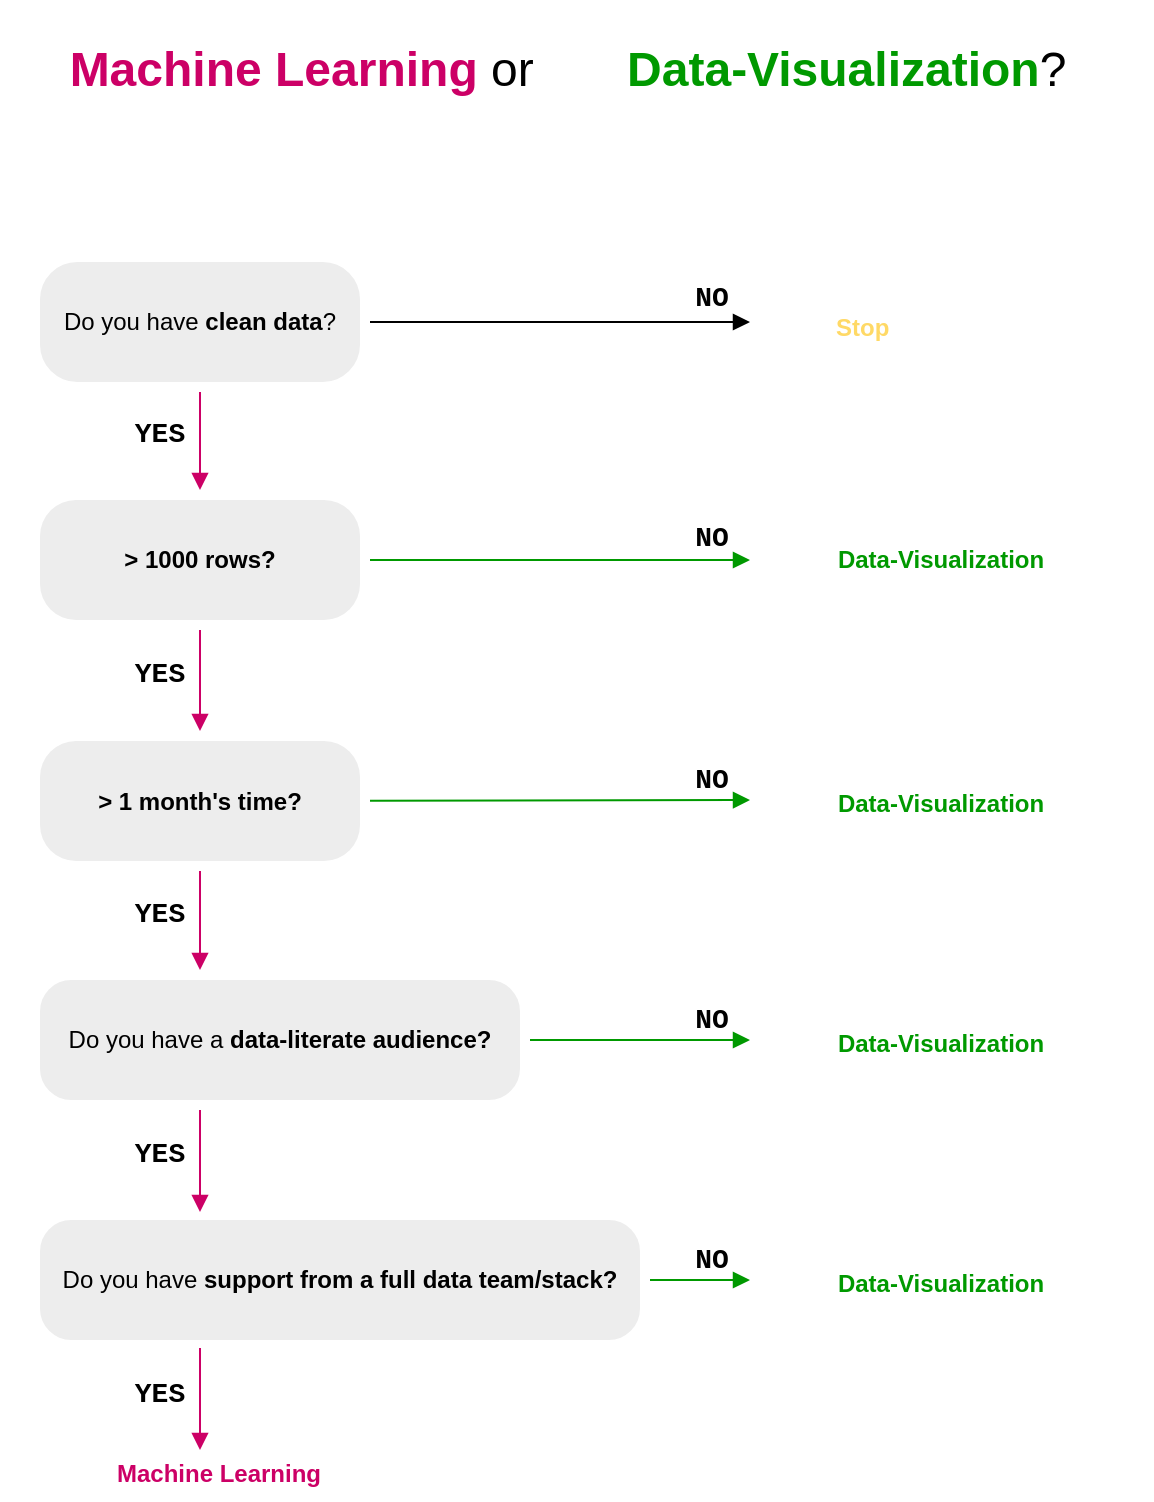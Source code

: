 <mxfile version="15.7.3" type="device"><diagram id="gyaPJ3YnBJRj5sJDOErQ" name="Page-1"><mxGraphModel dx="1577" dy="1077" grid="1" gridSize="10" guides="1" tooltips="1" connect="1" arrows="1" fold="1" page="1" pageScale="1" pageWidth="827" pageHeight="1169" math="0" shadow="0"><root><mxCell id="0"/><mxCell id="1" parent="0"/><mxCell id="ZoYriTqaypIRsN3bWs1M-53" value="NO" style="text;html=1;strokeColor=none;fillColor=none;align=center;verticalAlign=middle;whiteSpace=wrap;rounded=0;labelBackgroundColor=none;fontFamily=Courier New;fontSize=14;fontColor=#000000;fontStyle=1" parent="1" vertex="1"><mxGeometry x="506" y="219" width="60" height="20" as="geometry"/></mxCell><mxCell id="wlI3N_zTh6Qq567K8HOE-3" style="edgeStyle=orthogonalEdgeStyle;rounded=0;orthogonalLoop=1;jettySize=auto;html=1;sourcePerimeterSpacing=5;targetPerimeterSpacing=5;endArrow=block;endFill=1;strokeColor=#CC0066;" edge="1" parent="1" source="ZoYriTqaypIRsN3bWs1M-1" target="ZoYriTqaypIRsN3bWs1M-2"><mxGeometry relative="1" as="geometry"/></mxCell><mxCell id="wlI3N_zTh6Qq567K8HOE-21" style="edgeStyle=none;rounded=0;orthogonalLoop=1;jettySize=auto;html=1;endArrow=block;endFill=1;sourcePerimeterSpacing=5;targetPerimeterSpacing=5;" edge="1" parent="1" source="ZoYriTqaypIRsN3bWs1M-1" target="ZoYriTqaypIRsN3bWs1M-18"><mxGeometry relative="1" as="geometry"/></mxCell><mxCell id="ZoYriTqaypIRsN3bWs1M-1" value="&lt;font&gt;Do you have&lt;b&gt; clean data&lt;/b&gt;?&lt;/font&gt;" style="rounded=1;whiteSpace=wrap;html=1;strokeColor=none;arcSize=31;fillColor=#EDEDED;" parent="1" vertex="1"><mxGeometry x="200" y="211" width="160" height="60" as="geometry"/></mxCell><mxCell id="wlI3N_zTh6Qq567K8HOE-4" style="edgeStyle=orthogonalEdgeStyle;rounded=0;orthogonalLoop=1;jettySize=auto;html=1;endArrow=block;endFill=1;sourcePerimeterSpacing=5;targetPerimeterSpacing=5;strokeColor=#CC0066;" edge="1" parent="1" source="ZoYriTqaypIRsN3bWs1M-2" target="ZoYriTqaypIRsN3bWs1M-3"><mxGeometry relative="1" as="geometry"/></mxCell><mxCell id="wlI3N_zTh6Qq567K8HOE-8" style="edgeStyle=none;rounded=0;orthogonalLoop=1;jettySize=auto;html=1;endArrow=block;endFill=1;sourcePerimeterSpacing=5;targetPerimeterSpacing=5;strokeColor=#009900;" edge="1" parent="1" source="ZoYriTqaypIRsN3bWs1M-2"><mxGeometry relative="1" as="geometry"><mxPoint x="555" y="360" as="targetPoint"/></mxGeometry></mxCell><mxCell id="ZoYriTqaypIRsN3bWs1M-2" value="&lt;b&gt;&amp;gt; 1000 rows?&lt;/b&gt;" style="rounded=1;whiteSpace=wrap;html=1;strokeColor=none;arcSize=30;fillColor=#EDEDED;" parent="1" vertex="1"><mxGeometry x="200" y="330" width="160" height="60" as="geometry"/></mxCell><mxCell id="wlI3N_zTh6Qq567K8HOE-5" style="rounded=0;orthogonalLoop=1;jettySize=auto;html=1;endArrow=block;endFill=1;sourcePerimeterSpacing=5;targetPerimeterSpacing=5;strokeColor=#CC0066;" edge="1" parent="1" source="ZoYriTqaypIRsN3bWs1M-3"><mxGeometry relative="1" as="geometry"><mxPoint x="280" y="565" as="targetPoint"/></mxGeometry></mxCell><mxCell id="wlI3N_zTh6Qq567K8HOE-18" style="edgeStyle=none;rounded=0;orthogonalLoop=1;jettySize=auto;html=1;endArrow=block;endFill=1;sourcePerimeterSpacing=5;targetPerimeterSpacing=5;strokeColor=#009900;" edge="1" parent="1" source="ZoYriTqaypIRsN3bWs1M-3" target="wlI3N_zTh6Qq567K8HOE-16"><mxGeometry relative="1" as="geometry"/></mxCell><mxCell id="ZoYriTqaypIRsN3bWs1M-3" value="&lt;b&gt;&amp;gt; 1 month's time?&lt;/b&gt;" style="rounded=1;whiteSpace=wrap;html=1;strokeColor=none;arcSize=30;fillColor=#EDEDED;" parent="1" vertex="1"><mxGeometry x="200" y="450.5" width="160" height="60" as="geometry"/></mxCell><mxCell id="wlI3N_zTh6Qq567K8HOE-6" style="edgeStyle=none;rounded=0;orthogonalLoop=1;jettySize=auto;html=1;endArrow=block;endFill=1;sourcePerimeterSpacing=5;targetPerimeterSpacing=5;strokeColor=#CC0066;" edge="1" parent="1"><mxGeometry relative="1" as="geometry"><mxPoint x="280" y="635" as="sourcePoint"/><mxPoint x="280" y="686" as="targetPoint"/></mxGeometry></mxCell><mxCell id="wlI3N_zTh6Qq567K8HOE-19" style="edgeStyle=none;rounded=0;orthogonalLoop=1;jettySize=auto;html=1;endArrow=block;endFill=1;sourcePerimeterSpacing=5;targetPerimeterSpacing=5;strokeColor=#009900;" edge="1" parent="1" source="ZoYriTqaypIRsN3bWs1M-4" target="wlI3N_zTh6Qq567K8HOE-13"><mxGeometry relative="1" as="geometry"/></mxCell><mxCell id="ZoYriTqaypIRsN3bWs1M-4" value="Do you have a &lt;b&gt;data-literate audience?&lt;/b&gt;" style="rounded=1;whiteSpace=wrap;html=1;strokeColor=none;arcSize=26;fillColor=#EDEDED;" parent="1" vertex="1"><mxGeometry x="200" y="570" width="240" height="60" as="geometry"/></mxCell><mxCell id="wlI3N_zTh6Qq567K8HOE-20" style="edgeStyle=none;rounded=0;orthogonalLoop=1;jettySize=auto;html=1;endArrow=block;endFill=1;sourcePerimeterSpacing=5;targetPerimeterSpacing=5;strokeColor=#009900;" edge="1" parent="1" source="ZoYriTqaypIRsN3bWs1M-5" target="wlI3N_zTh6Qq567K8HOE-10"><mxGeometry relative="1" as="geometry"/></mxCell><mxCell id="ZoYriTqaypIRsN3bWs1M-5" value="Do you have &lt;b&gt;support from a full data team/stack?&lt;/b&gt;" style="rounded=1;whiteSpace=wrap;html=1;strokeColor=none;arcSize=26;fillColor=#EDEDED;" parent="1" vertex="1"><mxGeometry x="200" y="690" width="300" height="60" as="geometry"/></mxCell><mxCell id="ZoYriTqaypIRsN3bWs1M-16" value="" style="group" parent="1" vertex="1" connectable="0"><mxGeometry x="200" y="800" width="180" height="30" as="geometry"/></mxCell><mxCell id="ZoYriTqaypIRsN3bWs1M-14" value="" style="shape=image;verticalLabelPosition=bottom;labelBackgroundColor=#ffffff;verticalAlign=top;aspect=fixed;imageAspect=0;image=https://emojipedia-us.s3.dualstack.us-west-1.amazonaws.com/thumbs/120/apple/285/brain_1f9e0.png;" parent="ZoYriTqaypIRsN3bWs1M-16" vertex="1"><mxGeometry width="30" height="30" as="geometry"/></mxCell><mxCell id="ZoYriTqaypIRsN3bWs1M-15" value="&lt;font style=&quot;font-size: 12px&quot;&gt;Machine Learning&lt;/font&gt;" style="text;html=1;align=center;verticalAlign=middle;resizable=0;points=[];autosize=1;strokeColor=none;fillColor=none;fontFamily=Helvetica;fontSize=16;fontStyle=1;fontColor=#CC0066;" parent="ZoYriTqaypIRsN3bWs1M-16" vertex="1"><mxGeometry x="29" width="120" height="30" as="geometry"/></mxCell><mxCell id="ZoYriTqaypIRsN3bWs1M-17" value="" style="group" parent="1" vertex="1" connectable="0"><mxGeometry x="560" y="342.5" width="180" height="35" as="geometry"/></mxCell><mxCell id="ZoYriTqaypIRsN3bWs1M-12" value="" style="shape=image;verticalLabelPosition=bottom;labelBackgroundColor=#ffffff;verticalAlign=top;aspect=fixed;imageAspect=0;image=https://emojipedia-us.s3.dualstack.us-west-1.amazonaws.com/thumbs/120/apple/285/bar-chart_1f4ca.png;" parent="ZoYriTqaypIRsN3bWs1M-17" vertex="1"><mxGeometry width="30" height="30" as="geometry"/></mxCell><mxCell id="ZoYriTqaypIRsN3bWs1M-13" value="&lt;font style=&quot;font-size: 12px&quot; color=&quot;#009900&quot;&gt;Data-Visualization&lt;/font&gt;" style="text;html=1;align=center;verticalAlign=middle;resizable=0;points=[];autosize=1;strokeColor=none;fillColor=none;fontFamily=Helvetica;fontSize=16;fontStyle=1" parent="ZoYriTqaypIRsN3bWs1M-17" vertex="1"><mxGeometry x="30" width="120" height="30" as="geometry"/></mxCell><mxCell id="ZoYriTqaypIRsN3bWs1M-24" value="" style="group" parent="1" vertex="1" connectable="0"><mxGeometry x="560" y="226" width="196" height="30" as="geometry"/></mxCell><mxCell id="ZoYriTqaypIRsN3bWs1M-25" value="" style="group" parent="ZoYriTqaypIRsN3bWs1M-24" vertex="1" connectable="0"><mxGeometry width="196" height="30" as="geometry"/></mxCell><mxCell id="ZoYriTqaypIRsN3bWs1M-18" value="" style="shape=image;verticalLabelPosition=bottom;labelBackgroundColor=#ffffff;verticalAlign=top;aspect=fixed;imageAspect=0;image=https://emojipedia-us.s3.dualstack.us-west-1.amazonaws.com/thumbs/120/apple/285/raised-hand_270b.png;" parent="ZoYriTqaypIRsN3bWs1M-25" vertex="1"><mxGeometry width="30" height="30" as="geometry"/></mxCell><mxCell id="ZoYriTqaypIRsN3bWs1M-23" value="&lt;span style=&quot;font-family: &amp;#34;helvetica&amp;#34; ; font-style: normal ; font-weight: 700 ; letter-spacing: normal ; text-align: center ; text-indent: 0px ; text-transform: none ; word-spacing: 0px ; display: inline ; float: none&quot;&gt;&lt;font style=&quot;font-size: 12px&quot;&gt;Stop&lt;/font&gt;&lt;/span&gt;" style="text;whiteSpace=wrap;html=1;fontSize=16;fontFamily=Helvetica;fontColor=#FFD966;" parent="ZoYriTqaypIRsN3bWs1M-25" vertex="1"><mxGeometry x="36" width="160" height="30" as="geometry"/></mxCell><mxCell id="ZoYriTqaypIRsN3bWs1M-63" value="YES" style="text;html=1;strokeColor=none;fillColor=none;align=center;verticalAlign=middle;whiteSpace=wrap;rounded=0;labelBackgroundColor=none;fontFamily=Courier New;fontSize=14;fontColor=#000000;fontStyle=1" parent="1" vertex="1"><mxGeometry x="240" y="290" width="40" height="14" as="geometry"/></mxCell><mxCell id="ZoYriTqaypIRsN3bWs1M-67" value="" style="group" parent="1" vertex="1" connectable="0"><mxGeometry x="180" y="80" width="547" height="70" as="geometry"/></mxCell><mxCell id="ZoYriTqaypIRsN3bWs1M-64" value="&lt;font style=&quot;font-size: 24px&quot;&gt;&lt;font color=&quot;#cc0066&quot;&gt;&lt;b&gt;Machine Learning&lt;/b&gt;&lt;/font&gt; or&amp;nbsp; &amp;nbsp; &amp;nbsp; &amp;nbsp;&lt;font color=&quot;#009900&quot;&gt;&lt;b&gt;Data-Visualization&lt;/b&gt;&lt;/font&gt;?&lt;/font&gt;" style="text;html=1;strokeColor=none;fillColor=none;align=center;verticalAlign=middle;whiteSpace=wrap;rounded=0;labelBackgroundColor=none;fontFamily=Helvetica;fontSize=12;fontColor=#000000;" parent="ZoYriTqaypIRsN3bWs1M-67" vertex="1"><mxGeometry x="21" width="526" height="70" as="geometry"/></mxCell><mxCell id="ZoYriTqaypIRsN3bWs1M-65" value="" style="shape=image;verticalLabelPosition=bottom;labelBackgroundColor=#ffffff;verticalAlign=top;aspect=fixed;imageAspect=0;image=https://emojipedia-us.s3.dualstack.us-west-1.amazonaws.com/thumbs/120/apple/285/bar-chart_1f4ca.png;" parent="ZoYriTqaypIRsN3bWs1M-67" vertex="1"><mxGeometry x="277" y="20" width="30" height="30" as="geometry"/></mxCell><mxCell id="ZoYriTqaypIRsN3bWs1M-66" value="" style="shape=image;verticalLabelPosition=bottom;labelBackgroundColor=#ffffff;verticalAlign=top;aspect=fixed;imageAspect=0;image=https://emojipedia-us.s3.dualstack.us-west-1.amazonaws.com/thumbs/120/apple/285/brain_1f9e0.png;" parent="ZoYriTqaypIRsN3bWs1M-67" vertex="1"><mxGeometry y="22" width="30" height="30" as="geometry"/></mxCell><mxCell id="wlI3N_zTh6Qq567K8HOE-7" style="edgeStyle=none;rounded=0;orthogonalLoop=1;jettySize=auto;html=1;endArrow=block;endFill=1;sourcePerimeterSpacing=5;targetPerimeterSpacing=5;strokeColor=#CC0066;" edge="1" parent="1"><mxGeometry relative="1" as="geometry"><mxPoint x="280" y="754" as="sourcePoint"/><mxPoint x="280" y="805" as="targetPoint"/></mxGeometry></mxCell><mxCell id="wlI3N_zTh6Qq567K8HOE-9" value="" style="group" vertex="1" connectable="0" parent="1"><mxGeometry x="560" y="705" width="180" height="35" as="geometry"/></mxCell><mxCell id="wlI3N_zTh6Qq567K8HOE-10" value="" style="shape=image;verticalLabelPosition=bottom;labelBackgroundColor=#ffffff;verticalAlign=top;aspect=fixed;imageAspect=0;image=https://emojipedia-us.s3.dualstack.us-west-1.amazonaws.com/thumbs/120/apple/285/bar-chart_1f4ca.png;" vertex="1" parent="wlI3N_zTh6Qq567K8HOE-9"><mxGeometry width="30" height="30" as="geometry"/></mxCell><mxCell id="wlI3N_zTh6Qq567K8HOE-11" value="&lt;font style=&quot;font-size: 12px&quot; color=&quot;#009900&quot;&gt;Data-Visualization&lt;/font&gt;" style="text;html=1;align=center;verticalAlign=middle;resizable=0;points=[];autosize=1;strokeColor=none;fillColor=none;fontFamily=Helvetica;fontSize=16;fontStyle=1" vertex="1" parent="wlI3N_zTh6Qq567K8HOE-9"><mxGeometry x="30" width="120" height="30" as="geometry"/></mxCell><mxCell id="wlI3N_zTh6Qq567K8HOE-12" value="" style="group" vertex="1" connectable="0" parent="1"><mxGeometry x="560" y="585" width="180" height="35" as="geometry"/></mxCell><mxCell id="wlI3N_zTh6Qq567K8HOE-13" value="" style="shape=image;verticalLabelPosition=bottom;labelBackgroundColor=#ffffff;verticalAlign=top;aspect=fixed;imageAspect=0;image=https://emojipedia-us.s3.dualstack.us-west-1.amazonaws.com/thumbs/120/apple/285/bar-chart_1f4ca.png;" vertex="1" parent="wlI3N_zTh6Qq567K8HOE-12"><mxGeometry width="30" height="30" as="geometry"/></mxCell><mxCell id="wlI3N_zTh6Qq567K8HOE-14" value="&lt;font style=&quot;font-size: 12px&quot; color=&quot;#009900&quot;&gt;Data-Visualization&lt;/font&gt;" style="text;html=1;align=center;verticalAlign=middle;resizable=0;points=[];autosize=1;strokeColor=none;fillColor=none;fontFamily=Helvetica;fontSize=16;fontStyle=1" vertex="1" parent="wlI3N_zTh6Qq567K8HOE-12"><mxGeometry x="30" width="120" height="30" as="geometry"/></mxCell><mxCell id="wlI3N_zTh6Qq567K8HOE-15" value="" style="group" vertex="1" connectable="0" parent="1"><mxGeometry x="560" y="465" width="180" height="35" as="geometry"/></mxCell><mxCell id="wlI3N_zTh6Qq567K8HOE-16" value="" style="shape=image;verticalLabelPosition=bottom;labelBackgroundColor=#ffffff;verticalAlign=top;aspect=fixed;imageAspect=0;image=https://emojipedia-us.s3.dualstack.us-west-1.amazonaws.com/thumbs/120/apple/285/bar-chart_1f4ca.png;" vertex="1" parent="wlI3N_zTh6Qq567K8HOE-15"><mxGeometry width="30" height="30" as="geometry"/></mxCell><mxCell id="wlI3N_zTh6Qq567K8HOE-17" value="&lt;font style=&quot;font-size: 12px&quot; color=&quot;#009900&quot;&gt;Data-Visualization&lt;/font&gt;" style="text;html=1;align=center;verticalAlign=middle;resizable=0;points=[];autosize=1;strokeColor=none;fillColor=none;fontFamily=Helvetica;fontSize=16;fontStyle=1" vertex="1" parent="wlI3N_zTh6Qq567K8HOE-15"><mxGeometry x="30" width="120" height="30" as="geometry"/></mxCell><mxCell id="wlI3N_zTh6Qq567K8HOE-22" value="NO" style="text;html=1;strokeColor=none;fillColor=none;align=center;verticalAlign=middle;whiteSpace=wrap;rounded=0;labelBackgroundColor=none;fontFamily=Courier New;fontSize=14;fontColor=#000000;fontStyle=1" vertex="1" parent="1"><mxGeometry x="506" y="339" width="60" height="20" as="geometry"/></mxCell><mxCell id="wlI3N_zTh6Qq567K8HOE-23" value="YES" style="text;html=1;strokeColor=none;fillColor=none;align=center;verticalAlign=middle;whiteSpace=wrap;rounded=0;labelBackgroundColor=none;fontFamily=Courier New;fontSize=14;fontColor=#000000;fontStyle=1" vertex="1" parent="1"><mxGeometry x="240" y="410" width="40" height="14" as="geometry"/></mxCell><mxCell id="wlI3N_zTh6Qq567K8HOE-24" value="YES" style="text;html=1;strokeColor=none;fillColor=none;align=center;verticalAlign=middle;whiteSpace=wrap;rounded=0;labelBackgroundColor=none;fontFamily=Courier New;fontSize=14;fontColor=#000000;fontStyle=1" vertex="1" parent="1"><mxGeometry x="240" y="530" width="40" height="14" as="geometry"/></mxCell><mxCell id="wlI3N_zTh6Qq567K8HOE-25" value="YES" style="text;html=1;strokeColor=none;fillColor=none;align=center;verticalAlign=middle;whiteSpace=wrap;rounded=0;labelBackgroundColor=none;fontFamily=Courier New;fontSize=14;fontColor=#000000;fontStyle=1" vertex="1" parent="1"><mxGeometry x="240" y="650" width="40" height="14" as="geometry"/></mxCell><mxCell id="wlI3N_zTh6Qq567K8HOE-26" value="YES" style="text;html=1;strokeColor=none;fillColor=none;align=center;verticalAlign=middle;whiteSpace=wrap;rounded=0;labelBackgroundColor=none;fontFamily=Courier New;fontSize=14;fontColor=#000000;fontStyle=1" vertex="1" parent="1"><mxGeometry x="240" y="770" width="40" height="14" as="geometry"/></mxCell><mxCell id="wlI3N_zTh6Qq567K8HOE-27" value="NO" style="text;html=1;strokeColor=none;fillColor=none;align=center;verticalAlign=middle;whiteSpace=wrap;rounded=0;labelBackgroundColor=none;fontFamily=Courier New;fontSize=14;fontColor=#000000;fontStyle=1" vertex="1" parent="1"><mxGeometry x="506" y="460" width="60" height="20" as="geometry"/></mxCell><mxCell id="wlI3N_zTh6Qq567K8HOE-28" value="NO" style="text;html=1;strokeColor=none;fillColor=none;align=center;verticalAlign=middle;whiteSpace=wrap;rounded=0;labelBackgroundColor=none;fontFamily=Courier New;fontSize=14;fontColor=#000000;fontStyle=1" vertex="1" parent="1"><mxGeometry x="506" y="580" width="60" height="20" as="geometry"/></mxCell><mxCell id="wlI3N_zTh6Qq567K8HOE-29" value="NO" style="text;html=1;strokeColor=none;fillColor=none;align=center;verticalAlign=middle;whiteSpace=wrap;rounded=0;labelBackgroundColor=none;fontFamily=Courier New;fontSize=14;fontColor=#000000;fontStyle=1" vertex="1" parent="1"><mxGeometry x="506" y="700" width="60" height="20" as="geometry"/></mxCell></root></mxGraphModel></diagram></mxfile>